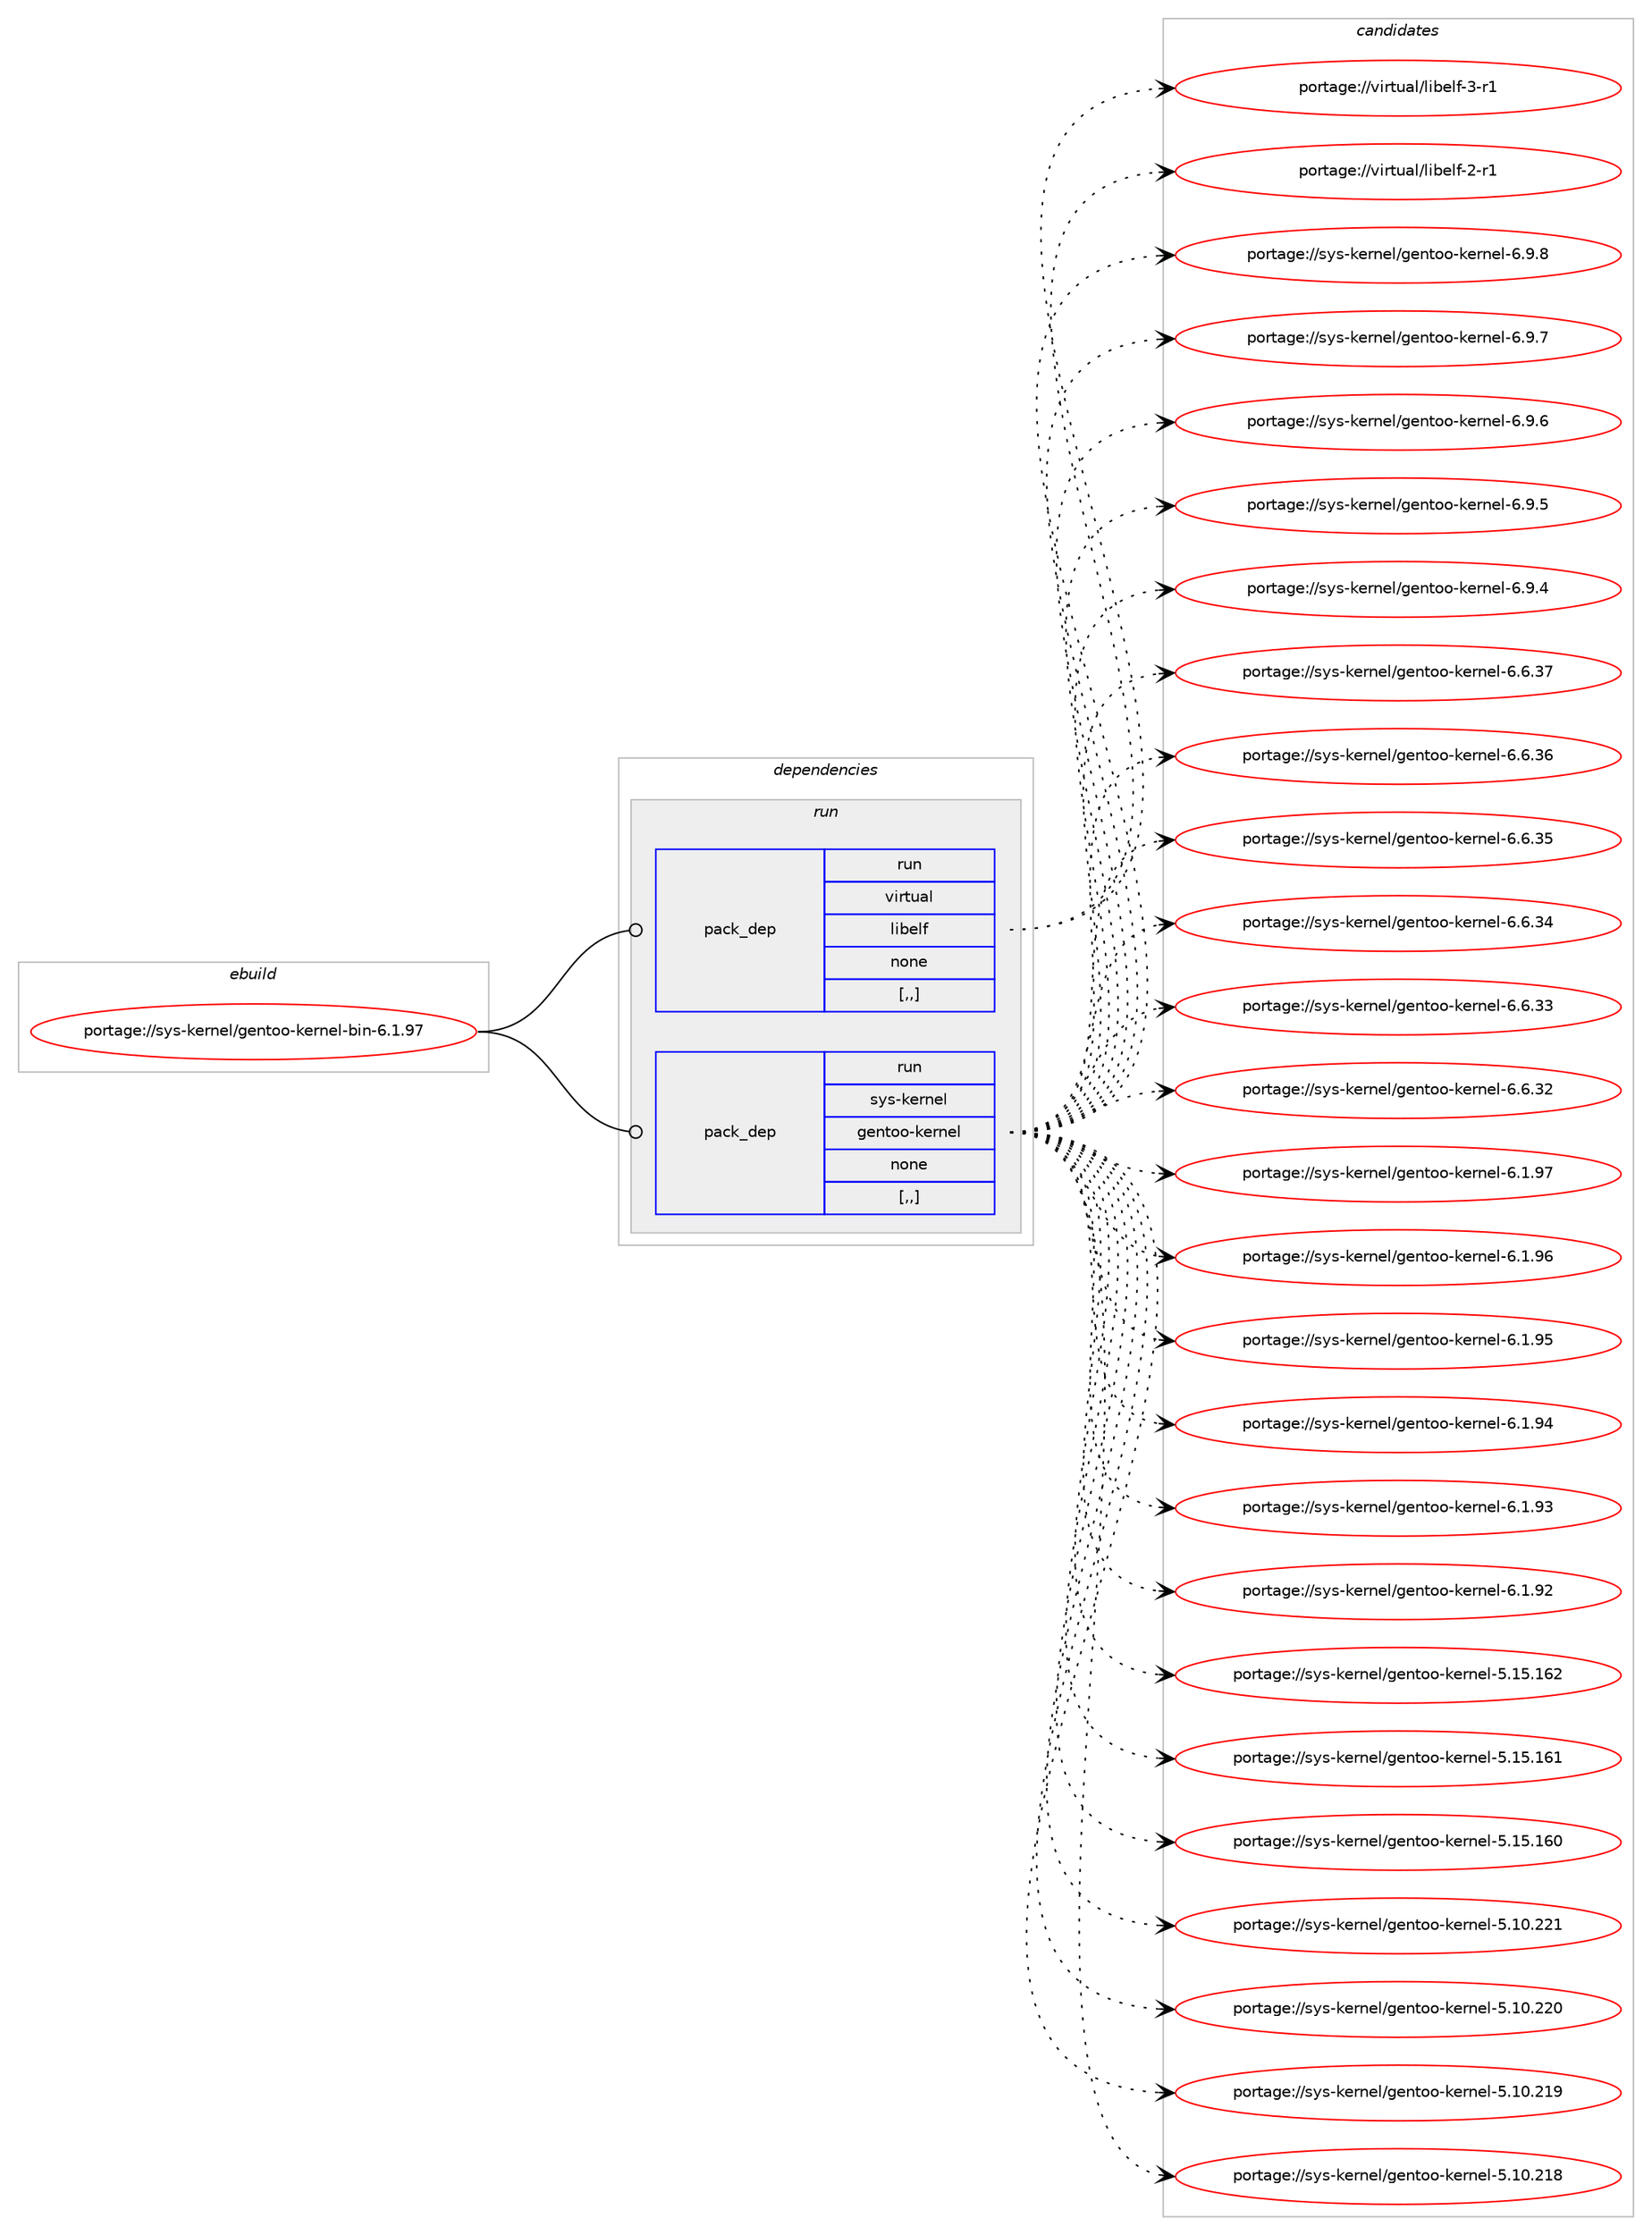 digraph prolog {

# *************
# Graph options
# *************

newrank=true;
concentrate=true;
compound=true;
graph [rankdir=LR,fontname=Helvetica,fontsize=10,ranksep=1.5];#, ranksep=2.5, nodesep=0.2];
edge  [arrowhead=vee];
node  [fontname=Helvetica,fontsize=10];

# **********
# The ebuild
# **********

subgraph cluster_leftcol {
color=gray;
rank=same;
label=<<i>ebuild</i>>;
id [label="portage://sys-kernel/gentoo-kernel-bin-6.1.97", color=red, width=4, href="../sys-kernel/gentoo-kernel-bin-6.1.97.svg"];
}

# ****************
# The dependencies
# ****************

subgraph cluster_midcol {
color=gray;
label=<<i>dependencies</i>>;
subgraph cluster_compile {
fillcolor="#eeeeee";
style=filled;
label=<<i>compile</i>>;
}
subgraph cluster_compileandrun {
fillcolor="#eeeeee";
style=filled;
label=<<i>compile and run</i>>;
}
subgraph cluster_run {
fillcolor="#eeeeee";
style=filled;
label=<<i>run</i>>;
subgraph pack3424 {
dependency4192 [label=<<TABLE BORDER="0" CELLBORDER="1" CELLSPACING="0" CELLPADDING="4" WIDTH="220"><TR><TD ROWSPAN="6" CELLPADDING="30">pack_dep</TD></TR><TR><TD WIDTH="110">run</TD></TR><TR><TD>virtual</TD></TR><TR><TD>libelf</TD></TR><TR><TD>none</TD></TR><TR><TD>[,,]</TD></TR></TABLE>>, shape=none, color=blue];
}
id:e -> dependency4192:w [weight=20,style="solid",arrowhead="odot"];
subgraph pack3425 {
dependency4193 [label=<<TABLE BORDER="0" CELLBORDER="1" CELLSPACING="0" CELLPADDING="4" WIDTH="220"><TR><TD ROWSPAN="6" CELLPADDING="30">pack_dep</TD></TR><TR><TD WIDTH="110">run</TD></TR><TR><TD>sys-kernel</TD></TR><TR><TD>gentoo-kernel</TD></TR><TR><TD>none</TD></TR><TR><TD>[,,]</TD></TR></TABLE>>, shape=none, color=blue];
}
id:e -> dependency4193:w [weight=20,style="solid",arrowhead="odot"];
}
}

# **************
# The candidates
# **************

subgraph cluster_choices {
rank=same;
color=gray;
label=<<i>candidates</i>>;

subgraph choice3424 {
color=black;
nodesep=1;
choice11810511411611797108471081059810110810245514511449 [label="portage://virtual/libelf-3-r1", color=red, width=4,href="../virtual/libelf-3-r1.svg"];
choice11810511411611797108471081059810110810245504511449 [label="portage://virtual/libelf-2-r1", color=red, width=4,href="../virtual/libelf-2-r1.svg"];
dependency4192:e -> choice11810511411611797108471081059810110810245514511449:w [style=dotted,weight="100"];
dependency4192:e -> choice11810511411611797108471081059810110810245504511449:w [style=dotted,weight="100"];
}
subgraph choice3425 {
color=black;
nodesep=1;
choice115121115451071011141101011084710310111011611111145107101114110101108455446574656 [label="portage://sys-kernel/gentoo-kernel-6.9.8", color=red, width=4,href="../sys-kernel/gentoo-kernel-6.9.8.svg"];
choice115121115451071011141101011084710310111011611111145107101114110101108455446574655 [label="portage://sys-kernel/gentoo-kernel-6.9.7", color=red, width=4,href="../sys-kernel/gentoo-kernel-6.9.7.svg"];
choice115121115451071011141101011084710310111011611111145107101114110101108455446574654 [label="portage://sys-kernel/gentoo-kernel-6.9.6", color=red, width=4,href="../sys-kernel/gentoo-kernel-6.9.6.svg"];
choice115121115451071011141101011084710310111011611111145107101114110101108455446574653 [label="portage://sys-kernel/gentoo-kernel-6.9.5", color=red, width=4,href="../sys-kernel/gentoo-kernel-6.9.5.svg"];
choice115121115451071011141101011084710310111011611111145107101114110101108455446574652 [label="portage://sys-kernel/gentoo-kernel-6.9.4", color=red, width=4,href="../sys-kernel/gentoo-kernel-6.9.4.svg"];
choice11512111545107101114110101108471031011101161111114510710111411010110845544654465155 [label="portage://sys-kernel/gentoo-kernel-6.6.37", color=red, width=4,href="../sys-kernel/gentoo-kernel-6.6.37.svg"];
choice11512111545107101114110101108471031011101161111114510710111411010110845544654465154 [label="portage://sys-kernel/gentoo-kernel-6.6.36", color=red, width=4,href="../sys-kernel/gentoo-kernel-6.6.36.svg"];
choice11512111545107101114110101108471031011101161111114510710111411010110845544654465153 [label="portage://sys-kernel/gentoo-kernel-6.6.35", color=red, width=4,href="../sys-kernel/gentoo-kernel-6.6.35.svg"];
choice11512111545107101114110101108471031011101161111114510710111411010110845544654465152 [label="portage://sys-kernel/gentoo-kernel-6.6.34", color=red, width=4,href="../sys-kernel/gentoo-kernel-6.6.34.svg"];
choice11512111545107101114110101108471031011101161111114510710111411010110845544654465151 [label="portage://sys-kernel/gentoo-kernel-6.6.33", color=red, width=4,href="../sys-kernel/gentoo-kernel-6.6.33.svg"];
choice11512111545107101114110101108471031011101161111114510710111411010110845544654465150 [label="portage://sys-kernel/gentoo-kernel-6.6.32", color=red, width=4,href="../sys-kernel/gentoo-kernel-6.6.32.svg"];
choice11512111545107101114110101108471031011101161111114510710111411010110845544649465755 [label="portage://sys-kernel/gentoo-kernel-6.1.97", color=red, width=4,href="../sys-kernel/gentoo-kernel-6.1.97.svg"];
choice11512111545107101114110101108471031011101161111114510710111411010110845544649465754 [label="portage://sys-kernel/gentoo-kernel-6.1.96", color=red, width=4,href="../sys-kernel/gentoo-kernel-6.1.96.svg"];
choice11512111545107101114110101108471031011101161111114510710111411010110845544649465753 [label="portage://sys-kernel/gentoo-kernel-6.1.95", color=red, width=4,href="../sys-kernel/gentoo-kernel-6.1.95.svg"];
choice11512111545107101114110101108471031011101161111114510710111411010110845544649465752 [label="portage://sys-kernel/gentoo-kernel-6.1.94", color=red, width=4,href="../sys-kernel/gentoo-kernel-6.1.94.svg"];
choice11512111545107101114110101108471031011101161111114510710111411010110845544649465751 [label="portage://sys-kernel/gentoo-kernel-6.1.93", color=red, width=4,href="../sys-kernel/gentoo-kernel-6.1.93.svg"];
choice11512111545107101114110101108471031011101161111114510710111411010110845544649465750 [label="portage://sys-kernel/gentoo-kernel-6.1.92", color=red, width=4,href="../sys-kernel/gentoo-kernel-6.1.92.svg"];
choice115121115451071011141101011084710310111011611111145107101114110101108455346495346495450 [label="portage://sys-kernel/gentoo-kernel-5.15.162", color=red, width=4,href="../sys-kernel/gentoo-kernel-5.15.162.svg"];
choice115121115451071011141101011084710310111011611111145107101114110101108455346495346495449 [label="portage://sys-kernel/gentoo-kernel-5.15.161", color=red, width=4,href="../sys-kernel/gentoo-kernel-5.15.161.svg"];
choice115121115451071011141101011084710310111011611111145107101114110101108455346495346495448 [label="portage://sys-kernel/gentoo-kernel-5.15.160", color=red, width=4,href="../sys-kernel/gentoo-kernel-5.15.160.svg"];
choice115121115451071011141101011084710310111011611111145107101114110101108455346494846505049 [label="portage://sys-kernel/gentoo-kernel-5.10.221", color=red, width=4,href="../sys-kernel/gentoo-kernel-5.10.221.svg"];
choice115121115451071011141101011084710310111011611111145107101114110101108455346494846505048 [label="portage://sys-kernel/gentoo-kernel-5.10.220", color=red, width=4,href="../sys-kernel/gentoo-kernel-5.10.220.svg"];
choice115121115451071011141101011084710310111011611111145107101114110101108455346494846504957 [label="portage://sys-kernel/gentoo-kernel-5.10.219", color=red, width=4,href="../sys-kernel/gentoo-kernel-5.10.219.svg"];
choice115121115451071011141101011084710310111011611111145107101114110101108455346494846504956 [label="portage://sys-kernel/gentoo-kernel-5.10.218", color=red, width=4,href="../sys-kernel/gentoo-kernel-5.10.218.svg"];
dependency4193:e -> choice115121115451071011141101011084710310111011611111145107101114110101108455446574656:w [style=dotted,weight="100"];
dependency4193:e -> choice115121115451071011141101011084710310111011611111145107101114110101108455446574655:w [style=dotted,weight="100"];
dependency4193:e -> choice115121115451071011141101011084710310111011611111145107101114110101108455446574654:w [style=dotted,weight="100"];
dependency4193:e -> choice115121115451071011141101011084710310111011611111145107101114110101108455446574653:w [style=dotted,weight="100"];
dependency4193:e -> choice115121115451071011141101011084710310111011611111145107101114110101108455446574652:w [style=dotted,weight="100"];
dependency4193:e -> choice11512111545107101114110101108471031011101161111114510710111411010110845544654465155:w [style=dotted,weight="100"];
dependency4193:e -> choice11512111545107101114110101108471031011101161111114510710111411010110845544654465154:w [style=dotted,weight="100"];
dependency4193:e -> choice11512111545107101114110101108471031011101161111114510710111411010110845544654465153:w [style=dotted,weight="100"];
dependency4193:e -> choice11512111545107101114110101108471031011101161111114510710111411010110845544654465152:w [style=dotted,weight="100"];
dependency4193:e -> choice11512111545107101114110101108471031011101161111114510710111411010110845544654465151:w [style=dotted,weight="100"];
dependency4193:e -> choice11512111545107101114110101108471031011101161111114510710111411010110845544654465150:w [style=dotted,weight="100"];
dependency4193:e -> choice11512111545107101114110101108471031011101161111114510710111411010110845544649465755:w [style=dotted,weight="100"];
dependency4193:e -> choice11512111545107101114110101108471031011101161111114510710111411010110845544649465754:w [style=dotted,weight="100"];
dependency4193:e -> choice11512111545107101114110101108471031011101161111114510710111411010110845544649465753:w [style=dotted,weight="100"];
dependency4193:e -> choice11512111545107101114110101108471031011101161111114510710111411010110845544649465752:w [style=dotted,weight="100"];
dependency4193:e -> choice11512111545107101114110101108471031011101161111114510710111411010110845544649465751:w [style=dotted,weight="100"];
dependency4193:e -> choice11512111545107101114110101108471031011101161111114510710111411010110845544649465750:w [style=dotted,weight="100"];
dependency4193:e -> choice115121115451071011141101011084710310111011611111145107101114110101108455346495346495450:w [style=dotted,weight="100"];
dependency4193:e -> choice115121115451071011141101011084710310111011611111145107101114110101108455346495346495449:w [style=dotted,weight="100"];
dependency4193:e -> choice115121115451071011141101011084710310111011611111145107101114110101108455346495346495448:w [style=dotted,weight="100"];
dependency4193:e -> choice115121115451071011141101011084710310111011611111145107101114110101108455346494846505049:w [style=dotted,weight="100"];
dependency4193:e -> choice115121115451071011141101011084710310111011611111145107101114110101108455346494846505048:w [style=dotted,weight="100"];
dependency4193:e -> choice115121115451071011141101011084710310111011611111145107101114110101108455346494846504957:w [style=dotted,weight="100"];
dependency4193:e -> choice115121115451071011141101011084710310111011611111145107101114110101108455346494846504956:w [style=dotted,weight="100"];
}
}

}
